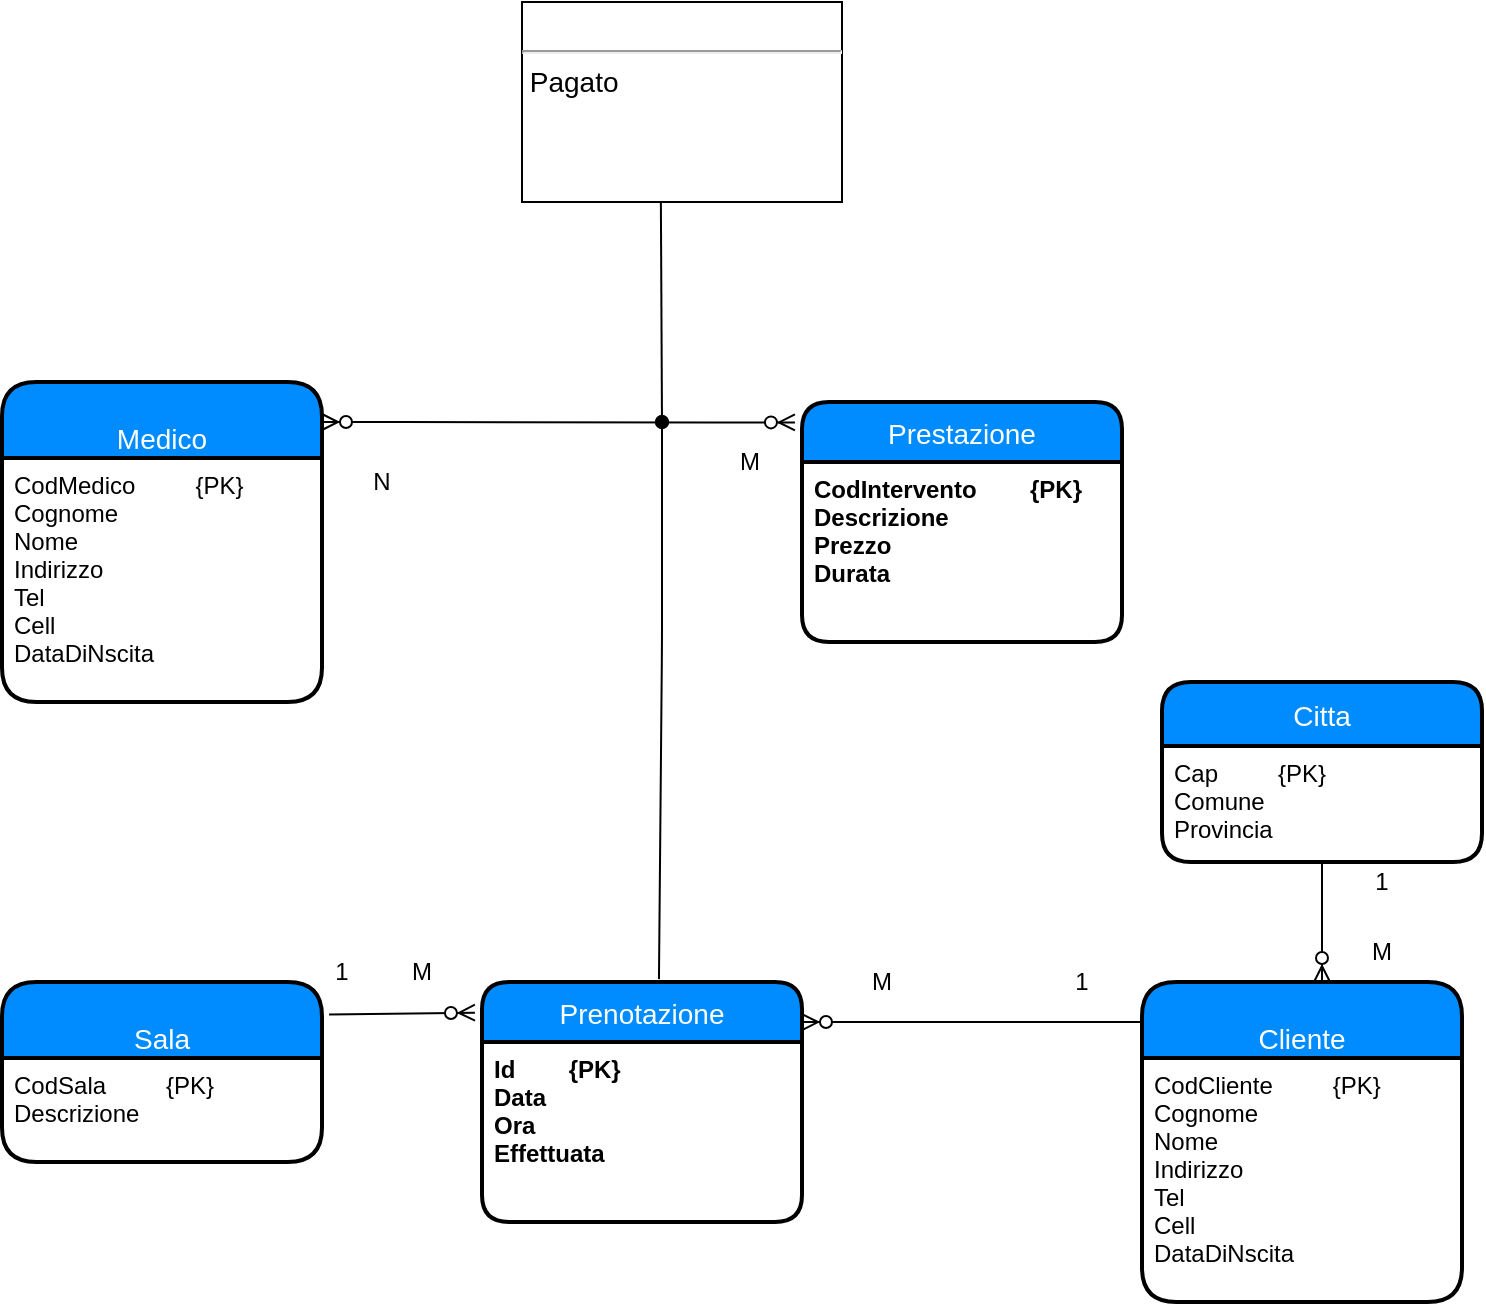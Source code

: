 <mxfile version="18.0.3" type="github">
  <diagram id="L1j2D4mzBUiIxQzNPNXT" name="Page-1">
    <mxGraphModel dx="1038" dy="489" grid="1" gridSize="10" guides="1" tooltips="1" connect="1" arrows="1" fold="1" page="1" pageScale="1" pageWidth="827" pageHeight="1169" math="0" shadow="0">
      <root>
        <mxCell id="0" />
        <mxCell id="1" parent="0" />
        <mxCell id="G56ryyFdqMxWQ_o4h2ej-4" value="Prestazione" style="swimlane;childLayout=stackLayout;horizontal=1;startSize=30;horizontalStack=0;fillColor=#008cff;fontColor=#FFFFFF;rounded=1;fontSize=14;fontStyle=0;strokeWidth=2;resizeParent=0;resizeLast=1;shadow=0;dashed=0;align=center;" parent="1" vertex="1">
          <mxGeometry x="440" y="310" width="160" height="120" as="geometry" />
        </mxCell>
        <mxCell id="G56ryyFdqMxWQ_o4h2ej-5" value="CodIntervento        {PK}&#xa;Descrizione&#xa;Prezzo&#xa;Durata" style="align=left;strokeColor=none;fillColor=none;spacingLeft=4;fontSize=12;verticalAlign=top;resizable=0;rotatable=0;part=1;fontStyle=1" parent="G56ryyFdqMxWQ_o4h2ej-4" vertex="1">
          <mxGeometry y="30" width="160" height="90" as="geometry" />
        </mxCell>
        <mxCell id="G56ryyFdqMxWQ_o4h2ej-6" value="&#xa;Cliente" style="swimlane;childLayout=stackLayout;horizontal=1;startSize=38;horizontalStack=0;fillColor=#008cff;fontColor=#FFFFFF;rounded=1;fontSize=14;fontStyle=0;strokeWidth=2;resizeParent=0;resizeLast=1;shadow=0;dashed=0;align=center;" parent="1" vertex="1">
          <mxGeometry x="610" y="600" width="160" height="160" as="geometry" />
        </mxCell>
        <mxCell id="G56ryyFdqMxWQ_o4h2ej-7" value="CodCliente         {PK}&#xa;Cognome&#xa;Nome&#xa;Indirizzo&#xa;Tel&#xa;Cell&#xa;DataDiNscita&#xa;&#xa;" style="align=left;strokeColor=none;fillColor=none;spacingLeft=4;fontSize=12;verticalAlign=top;resizable=0;rotatable=0;part=1;fontStyle=0" parent="G56ryyFdqMxWQ_o4h2ej-6" vertex="1">
          <mxGeometry y="38" width="160" height="122" as="geometry" />
        </mxCell>
        <mxCell id="G56ryyFdqMxWQ_o4h2ej-8" value="" style="edgeStyle=entityRelationEdgeStyle;fontSize=12;html=1;endArrow=ERzeroToMany;endFill=1;startArrow=ERzeroToMany;exitX=1;exitY=0.125;exitDx=0;exitDy=0;exitPerimeter=0;entryX=-0.022;entryY=0.085;entryDx=0;entryDy=0;entryPerimeter=0;" parent="1" source="T7YAln1bSrvXzUfDDgCb-1" edge="1" target="G56ryyFdqMxWQ_o4h2ej-4">
          <mxGeometry width="100" height="100" relative="1" as="geometry">
            <mxPoint x="180" y="320" as="sourcePoint" />
            <mxPoint x="300" y="320" as="targetPoint" />
          </mxGeometry>
        </mxCell>
        <mxCell id="G56ryyFdqMxWQ_o4h2ej-9" value="" style="endArrow=none;html=1;startArrow=oval;startFill=1;entryX=0.434;entryY=1;entryDx=0;entryDy=0;entryPerimeter=0;" parent="1" target="G56ryyFdqMxWQ_o4h2ej-18" edge="1">
          <mxGeometry width="50" height="50" relative="1" as="geometry">
            <mxPoint x="370" y="320" as="sourcePoint" />
            <mxPoint x="249.5" y="260" as="targetPoint" />
          </mxGeometry>
        </mxCell>
        <mxCell id="G56ryyFdqMxWQ_o4h2ej-10" value="Citta" style="swimlane;childLayout=stackLayout;horizontal=1;startSize=32;horizontalStack=0;fillColor=#008cff;fontColor=#FFFFFF;rounded=1;fontSize=14;fontStyle=0;strokeWidth=2;resizeParent=0;resizeLast=1;shadow=0;dashed=0;align=center;" parent="1" vertex="1">
          <mxGeometry x="620" y="450" width="160" height="90" as="geometry" />
        </mxCell>
        <mxCell id="G56ryyFdqMxWQ_o4h2ej-11" value="Cap         {PK}&#xa;Comune&#xa;Provincia" style="align=left;strokeColor=none;fillColor=none;spacingLeft=4;fontSize=12;verticalAlign=top;resizable=0;rotatable=0;part=1;fontStyle=0" parent="G56ryyFdqMxWQ_o4h2ej-10" vertex="1">
          <mxGeometry y="32" width="160" height="58" as="geometry" />
        </mxCell>
        <mxCell id="G56ryyFdqMxWQ_o4h2ej-12" value="" style="fontSize=12;html=1;endArrow=ERzeroToMany;rounded=1;endFill=1;startFill=1;elbow=vertical;entryX=0.681;entryY=0.008;entryDx=0;entryDy=0;entryPerimeter=0;" parent="1" edge="1">
          <mxGeometry width="100" height="100" relative="1" as="geometry">
            <mxPoint x="700" y="540" as="sourcePoint" />
            <mxPoint x="700" y="600" as="targetPoint" />
          </mxGeometry>
        </mxCell>
        <mxCell id="G56ryyFdqMxWQ_o4h2ej-18" value="&lt;p style=&quot;margin: 4px 0px 0px ; text-align: center&quot;&gt;&lt;br&gt;&lt;/p&gt;&lt;hr&gt;&lt;div style=&quot;font-size: 14px&quot;&gt;&amp;nbsp;Pagato&lt;/div&gt;&lt;div style=&quot;font-size: 14px&quot;&gt;&amp;nbsp;&lt;/div&gt;" style="verticalAlign=top;align=left;overflow=fill;fontSize=12;fontFamily=Helvetica;html=1;" parent="1" vertex="1">
          <mxGeometry x="300" y="110" width="160" height="100" as="geometry" />
        </mxCell>
        <mxCell id="G56ryyFdqMxWQ_o4h2ej-19" value="N" style="text;html=1;strokeColor=none;fillColor=none;align=center;verticalAlign=middle;whiteSpace=wrap;rounded=0;" parent="1" vertex="1">
          <mxGeometry x="220" y="340" width="20" height="20" as="geometry" />
        </mxCell>
        <mxCell id="G56ryyFdqMxWQ_o4h2ej-20" value="M" style="text;html=1;strokeColor=none;fillColor=none;align=center;verticalAlign=middle;whiteSpace=wrap;rounded=0;" parent="1" vertex="1">
          <mxGeometry x="404" y="330" width="20" height="20" as="geometry" />
        </mxCell>
        <mxCell id="G56ryyFdqMxWQ_o4h2ej-21" value="1" style="text;html=1;strokeColor=none;fillColor=none;align=center;verticalAlign=middle;whiteSpace=wrap;rounded=0;" parent="1" vertex="1">
          <mxGeometry x="720" y="540" width="20" height="20" as="geometry" />
        </mxCell>
        <mxCell id="G56ryyFdqMxWQ_o4h2ej-22" value="M" style="text;html=1;strokeColor=none;fillColor=none;align=center;verticalAlign=middle;whiteSpace=wrap;rounded=0;" parent="1" vertex="1">
          <mxGeometry x="720" y="575" width="20" height="20" as="geometry" />
        </mxCell>
        <mxCell id="T7YAln1bSrvXzUfDDgCb-1" value="&#xa;Medico" style="swimlane;childLayout=stackLayout;horizontal=1;startSize=38;horizontalStack=0;fillColor=#008cff;fontColor=#FFFFFF;rounded=1;fontSize=14;fontStyle=0;strokeWidth=2;resizeParent=0;resizeLast=1;shadow=0;dashed=0;align=center;" parent="1" vertex="1">
          <mxGeometry x="40" y="300" width="160" height="160" as="geometry" />
        </mxCell>
        <mxCell id="T7YAln1bSrvXzUfDDgCb-2" value="CodMedico         {PK}&#xa;Cognome&#xa;Nome&#xa;Indirizzo&#xa;Tel&#xa;Cell&#xa;DataDiNscita&#xa;&#xa;" style="align=left;strokeColor=none;fillColor=none;spacingLeft=4;fontSize=12;verticalAlign=top;resizable=0;rotatable=0;part=1;fontStyle=0" parent="T7YAln1bSrvXzUfDDgCb-1" vertex="1">
          <mxGeometry y="38" width="160" height="122" as="geometry" />
        </mxCell>
        <mxCell id="T7YAln1bSrvXzUfDDgCb-3" value="" style="fontSize=12;html=1;endArrow=ERzeroToMany;rounded=1;endFill=1;startFill=1;elbow=vertical;exitX=1.022;exitY=0.18;exitDx=0;exitDy=0;exitPerimeter=0;entryX=-0.022;entryY=0.128;entryDx=0;entryDy=0;entryPerimeter=0;" parent="1" source="P5sWvy1uf68khmVUnmsY-1" target="P5sWvy1uf68khmVUnmsY-7" edge="1">
          <mxGeometry width="100" height="100" relative="1" as="geometry">
            <mxPoint x="229" y="595" as="sourcePoint" />
            <mxPoint x="229" y="655" as="targetPoint" />
          </mxGeometry>
        </mxCell>
        <mxCell id="P5sWvy1uf68khmVUnmsY-1" value="&#xa;Sala" style="swimlane;childLayout=stackLayout;horizontal=1;startSize=38;horizontalStack=0;fillColor=#008cff;fontColor=#FFFFFF;rounded=1;fontSize=14;fontStyle=0;strokeWidth=2;resizeParent=0;resizeLast=1;shadow=0;dashed=0;align=center;" parent="1" vertex="1">
          <mxGeometry x="40" y="600" width="160" height="90" as="geometry" />
        </mxCell>
        <mxCell id="P5sWvy1uf68khmVUnmsY-2" value="CodSala         {PK}&#xa;Descrizione&#xa;&#xa;" style="align=left;strokeColor=none;fillColor=none;spacingLeft=4;fontSize=12;verticalAlign=top;resizable=0;rotatable=0;part=1;fontStyle=0" parent="P5sWvy1uf68khmVUnmsY-1" vertex="1">
          <mxGeometry y="38" width="160" height="52" as="geometry" />
        </mxCell>
        <mxCell id="P5sWvy1uf68khmVUnmsY-3" value="" style="fontSize=12;html=1;endArrow=oval;rounded=1;endFill=1;startFill=1;elbow=vertical;exitX=0.553;exitY=-0.012;exitDx=0;exitDy=0;exitPerimeter=0;" parent="1" source="P5sWvy1uf68khmVUnmsY-7" edge="1">
          <mxGeometry width="100" height="100" relative="1" as="geometry">
            <mxPoint x="370" y="590" as="sourcePoint" />
            <mxPoint x="370" y="320" as="targetPoint" />
            <Array as="points">
              <mxPoint x="370" y="430" />
            </Array>
          </mxGeometry>
        </mxCell>
        <mxCell id="P5sWvy1uf68khmVUnmsY-7" value="Prenotazione" style="swimlane;childLayout=stackLayout;horizontal=1;startSize=30;horizontalStack=0;fillColor=#008cff;fontColor=#FFFFFF;rounded=1;fontSize=14;fontStyle=0;strokeWidth=2;resizeParent=0;resizeLast=1;shadow=0;dashed=0;align=center;" parent="1" vertex="1">
          <mxGeometry x="280" y="600" width="160" height="120" as="geometry" />
        </mxCell>
        <mxCell id="P5sWvy1uf68khmVUnmsY-8" value="Id        {PK}&#xa;Data&#xa;Ora&#xa;Effettuata" style="align=left;strokeColor=none;fillColor=none;spacingLeft=4;fontSize=12;verticalAlign=top;resizable=0;rotatable=0;part=1;fontStyle=1" parent="P5sWvy1uf68khmVUnmsY-7" vertex="1">
          <mxGeometry y="30" width="160" height="90" as="geometry" />
        </mxCell>
        <mxCell id="P5sWvy1uf68khmVUnmsY-11" value="1" style="text;html=1;strokeColor=none;fillColor=none;align=center;verticalAlign=middle;whiteSpace=wrap;rounded=0;" parent="1" vertex="1">
          <mxGeometry x="200" y="585" width="20" height="20" as="geometry" />
        </mxCell>
        <mxCell id="P5sWvy1uf68khmVUnmsY-12" value="M" style="text;html=1;strokeColor=none;fillColor=none;align=center;verticalAlign=middle;whiteSpace=wrap;rounded=0;" parent="1" vertex="1">
          <mxGeometry x="240" y="585" width="20" height="20" as="geometry" />
        </mxCell>
        <mxCell id="P5sWvy1uf68khmVUnmsY-13" value="" style="fontSize=12;html=1;endArrow=ERzeroToMany;rounded=1;endFill=1;startFill=1;elbow=vertical;entryX=1;entryY=0.167;entryDx=0;entryDy=0;entryPerimeter=0;" parent="1" target="P5sWvy1uf68khmVUnmsY-7" edge="1">
          <mxGeometry width="100" height="100" relative="1" as="geometry">
            <mxPoint x="610" y="620" as="sourcePoint" />
            <mxPoint x="450" y="620" as="targetPoint" />
          </mxGeometry>
        </mxCell>
        <mxCell id="P5sWvy1uf68khmVUnmsY-14" value="1" style="text;html=1;strokeColor=none;fillColor=none;align=center;verticalAlign=middle;whiteSpace=wrap;rounded=0;" parent="1" vertex="1">
          <mxGeometry x="570" y="590" width="20" height="20" as="geometry" />
        </mxCell>
        <mxCell id="P5sWvy1uf68khmVUnmsY-15" value="M" style="text;html=1;strokeColor=none;fillColor=none;align=center;verticalAlign=middle;whiteSpace=wrap;rounded=0;" parent="1" vertex="1">
          <mxGeometry x="470" y="590" width="20" height="20" as="geometry" />
        </mxCell>
      </root>
    </mxGraphModel>
  </diagram>
</mxfile>
